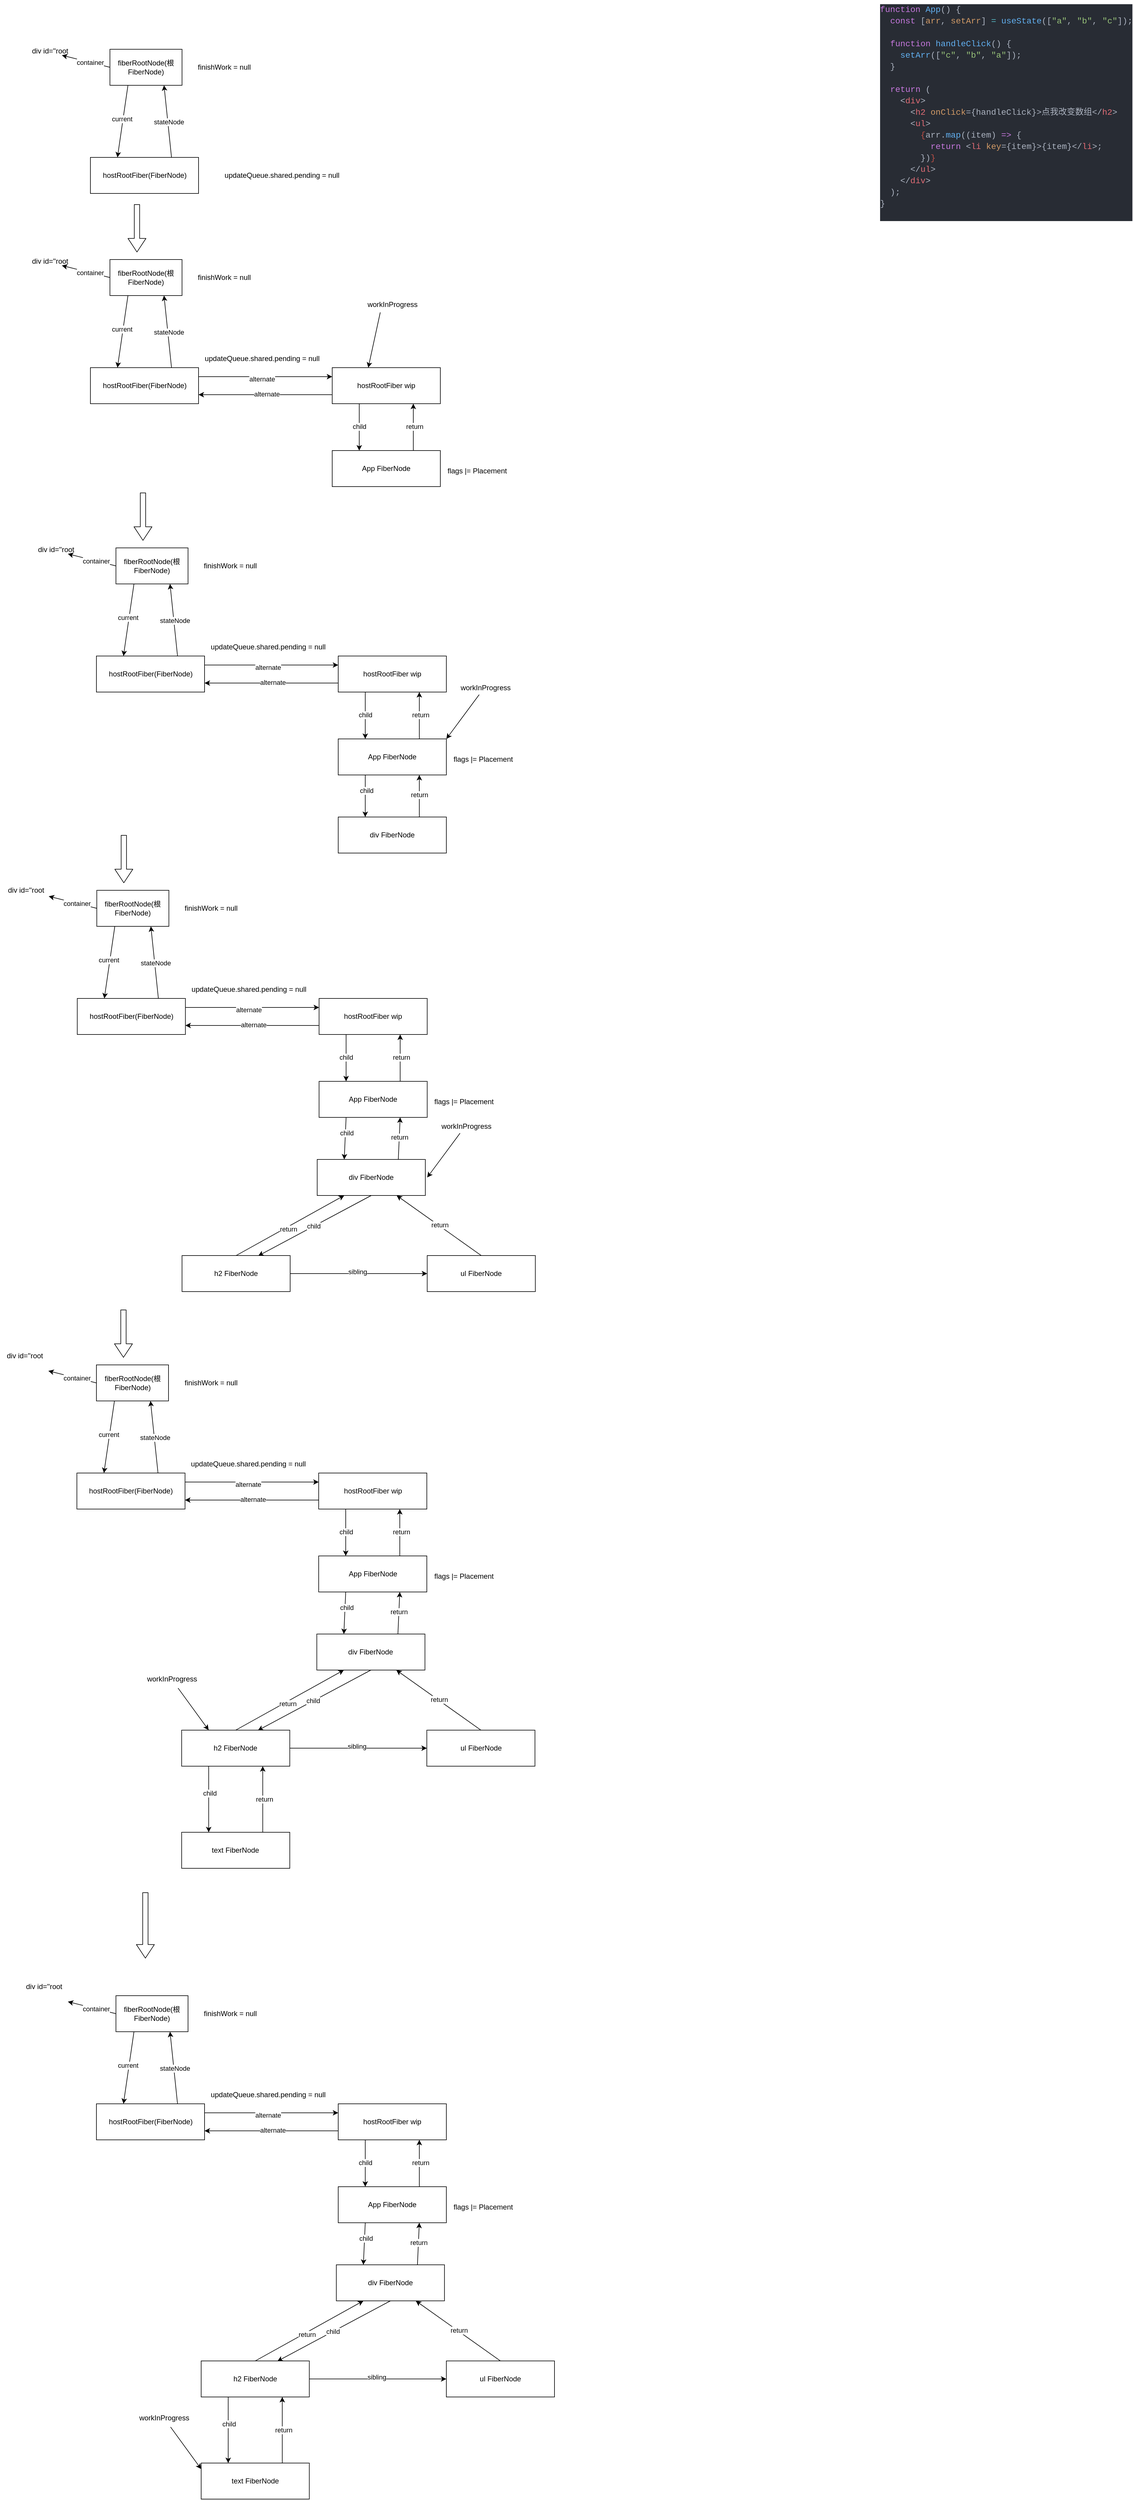 <mxfile>
    <diagram id="dUYWrGmy8n7nxpJNCGQ_" name="Page-1">
        <mxGraphModel dx="1257" dy="952" grid="1" gridSize="10" guides="1" tooltips="1" connect="1" arrows="1" fold="1" page="1" pageScale="1" pageWidth="10000" pageHeight="10000" math="0" shadow="0">
            <root>
                <mxCell id="0"/>
                <mxCell id="1" parent="0"/>
                <mxCell id="2" value="&lt;div style=&quot;color: #abb2bf;background-color: #282c34;font-family: Consolas, &#39;Courier New&#39;, monospace;font-weight: normal;font-size: 14px;line-height: 19px;white-space: pre;&quot;&gt;&lt;div&gt;&lt;span style=&quot;color: #c678dd;&quot;&gt;function&lt;/span&gt;&lt;span style=&quot;color: #abb2bf;&quot;&gt; &lt;/span&gt;&lt;span style=&quot;color: #61afef;&quot;&gt;App&lt;/span&gt;&lt;span style=&quot;color: #abb2bf;&quot;&gt;() {&lt;/span&gt;&lt;/div&gt;&lt;div&gt;&lt;span style=&quot;color: #abb2bf;&quot;&gt;&amp;nbsp; &lt;/span&gt;&lt;span style=&quot;color: #c678dd;&quot;&gt;const&lt;/span&gt;&lt;span style=&quot;color: #abb2bf;&quot;&gt; [&lt;/span&gt;&lt;span style=&quot;color: #d19a66;&quot;&gt;arr&lt;/span&gt;&lt;span style=&quot;color: #abb2bf;&quot;&gt;, &lt;/span&gt;&lt;span style=&quot;color: #d19a66;&quot;&gt;setArr&lt;/span&gt;&lt;span style=&quot;color: #abb2bf;&quot;&gt;] &lt;/span&gt;&lt;span style=&quot;color: #56b6c2;&quot;&gt;=&lt;/span&gt;&lt;span style=&quot;color: #abb2bf;&quot;&gt; &lt;/span&gt;&lt;span style=&quot;color: #61afef;&quot;&gt;useState&lt;/span&gt;&lt;span style=&quot;color: #abb2bf;&quot;&gt;([&lt;/span&gt;&lt;span style=&quot;color: #98c379;&quot;&gt;&quot;a&quot;&lt;/span&gt;&lt;span style=&quot;color: #abb2bf;&quot;&gt;, &lt;/span&gt;&lt;span style=&quot;color: #98c379;&quot;&gt;&quot;b&quot;&lt;/span&gt;&lt;span style=&quot;color: #abb2bf;&quot;&gt;, &lt;/span&gt;&lt;span style=&quot;color: #98c379;&quot;&gt;&quot;c&quot;&lt;/span&gt;&lt;span style=&quot;color: #abb2bf;&quot;&gt;]);&lt;/span&gt;&lt;/div&gt;&lt;br&gt;&lt;div&gt;&lt;span style=&quot;color: #abb2bf;&quot;&gt;&amp;nbsp; &lt;/span&gt;&lt;span style=&quot;color: #c678dd;&quot;&gt;function&lt;/span&gt;&lt;span style=&quot;color: #abb2bf;&quot;&gt; &lt;/span&gt;&lt;span style=&quot;color: #61afef;&quot;&gt;handleClick&lt;/span&gt;&lt;span style=&quot;color: #abb2bf;&quot;&gt;() {&lt;/span&gt;&lt;/div&gt;&lt;div&gt;&lt;span style=&quot;color: #abb2bf;&quot;&gt;&amp;nbsp; &amp;nbsp; &lt;/span&gt;&lt;span style=&quot;color: #61afef;&quot;&gt;setArr&lt;/span&gt;&lt;span style=&quot;color: #abb2bf;&quot;&gt;([&lt;/span&gt;&lt;span style=&quot;color: #98c379;&quot;&gt;&quot;c&quot;&lt;/span&gt;&lt;span style=&quot;color: #abb2bf;&quot;&gt;, &lt;/span&gt;&lt;span style=&quot;color: #98c379;&quot;&gt;&quot;b&quot;&lt;/span&gt;&lt;span style=&quot;color: #abb2bf;&quot;&gt;, &lt;/span&gt;&lt;span style=&quot;color: #98c379;&quot;&gt;&quot;a&quot;&lt;/span&gt;&lt;span style=&quot;color: #abb2bf;&quot;&gt;]);&lt;/span&gt;&lt;/div&gt;&lt;div&gt;&lt;span style=&quot;color: #abb2bf;&quot;&gt;&amp;nbsp; }&lt;/span&gt;&lt;/div&gt;&lt;br&gt;&lt;div&gt;&lt;span style=&quot;color: #abb2bf;&quot;&gt;&amp;nbsp; &lt;/span&gt;&lt;span style=&quot;color: #c678dd;&quot;&gt;return&lt;/span&gt;&lt;span style=&quot;color: #abb2bf;&quot;&gt; (&lt;/span&gt;&lt;/div&gt;&lt;div&gt;&lt;span style=&quot;color: #abb2bf;&quot;&gt;&amp;nbsp; &amp;nbsp; &lt;/span&gt;&lt;span style=&quot;color: #abb2bf;&quot;&gt;&amp;lt;&lt;/span&gt;&lt;span style=&quot;color: #e06c75;&quot;&gt;div&lt;/span&gt;&lt;span style=&quot;color: #abb2bf;&quot;&gt;&amp;gt;&lt;/span&gt;&lt;/div&gt;&lt;div&gt;&lt;span style=&quot;color: #abb2bf;&quot;&gt;&amp;nbsp; &amp;nbsp; &amp;nbsp; &amp;lt;&lt;/span&gt;&lt;span style=&quot;color: #e06c75;&quot;&gt;h2&lt;/span&gt;&lt;span style=&quot;color: #abb2bf;&quot;&gt; &lt;/span&gt;&lt;span style=&quot;color: #d19a66;&quot;&gt;onClick&lt;/span&gt;&lt;span style=&quot;color: #abb2bf;&quot;&gt;={handleClick}&lt;/span&gt;&lt;span style=&quot;color: #abb2bf;&quot;&gt;&amp;gt;点我改变数组&amp;lt;/&lt;/span&gt;&lt;span style=&quot;color: #e06c75;&quot;&gt;h2&lt;/span&gt;&lt;span style=&quot;color: #abb2bf;&quot;&gt;&amp;gt;&lt;/span&gt;&lt;/div&gt;&lt;div&gt;&lt;span style=&quot;color: #abb2bf;&quot;&gt;&amp;nbsp; &amp;nbsp; &amp;nbsp; &amp;lt;&lt;/span&gt;&lt;span style=&quot;color: #e06c75;&quot;&gt;ul&lt;/span&gt;&lt;span style=&quot;color: #abb2bf;&quot;&gt;&amp;gt;&lt;/span&gt;&lt;/div&gt;&lt;div&gt;&lt;span style=&quot;color: #abb2bf;&quot;&gt;&amp;nbsp; &amp;nbsp; &amp;nbsp; &amp;nbsp; &lt;/span&gt;&lt;span style=&quot;color: #be5046;&quot;&gt;{&lt;/span&gt;&lt;span style=&quot;color: #abb2bf;&quot;&gt;arr.&lt;/span&gt;&lt;span style=&quot;color: #61afef;&quot;&gt;map&lt;/span&gt;&lt;span style=&quot;color: #abb2bf;&quot;&gt;((item) &lt;/span&gt;&lt;span style=&quot;color: #c678dd;&quot;&gt;=&amp;gt;&lt;/span&gt;&lt;span style=&quot;color: #abb2bf;&quot;&gt; {&lt;/span&gt;&lt;/div&gt;&lt;div&gt;&lt;span style=&quot;color: #abb2bf;&quot;&gt;&amp;nbsp; &amp;nbsp; &amp;nbsp; &amp;nbsp; &amp;nbsp; &lt;/span&gt;&lt;span style=&quot;color: #c678dd;&quot;&gt;return&lt;/span&gt;&lt;span style=&quot;color: #abb2bf;&quot;&gt; &lt;/span&gt;&lt;span style=&quot;color: #abb2bf;&quot;&gt;&amp;lt;&lt;/span&gt;&lt;span style=&quot;color: #e06c75;&quot;&gt;li&lt;/span&gt;&lt;span style=&quot;color: #abb2bf;&quot;&gt; &lt;/span&gt;&lt;span style=&quot;color: #d19a66;&quot;&gt;key&lt;/span&gt;&lt;span style=&quot;color: #abb2bf;&quot;&gt;={item}&lt;/span&gt;&lt;span style=&quot;color: #abb2bf;&quot;&gt;&amp;gt;{&lt;/span&gt;&lt;span style=&quot;color: #abb2bf;&quot;&gt;item&lt;/span&gt;&lt;span style=&quot;color: #abb2bf;&quot;&gt;}&amp;lt;/&lt;/span&gt;&lt;span style=&quot;color: #e06c75;&quot;&gt;li&lt;/span&gt;&lt;span style=&quot;color: #abb2bf;&quot;&gt;&amp;gt;&lt;/span&gt;&lt;span style=&quot;color: #abb2bf;&quot;&gt;;&lt;/span&gt;&lt;/div&gt;&lt;div&gt;&lt;span style=&quot;color: #abb2bf;&quot;&gt;&amp;nbsp; &amp;nbsp; &amp;nbsp; &amp;nbsp; })&lt;/span&gt;&lt;span style=&quot;color: #be5046;&quot;&gt;}&lt;/span&gt;&lt;/div&gt;&lt;div&gt;&lt;span style=&quot;color: #abb2bf;&quot;&gt;&amp;nbsp; &amp;nbsp; &amp;nbsp; &amp;lt;/&lt;/span&gt;&lt;span style=&quot;color: #e06c75;&quot;&gt;ul&lt;/span&gt;&lt;span style=&quot;color: #abb2bf;&quot;&gt;&amp;gt;&lt;/span&gt;&lt;/div&gt;&lt;div&gt;&lt;span style=&quot;color: #abb2bf;&quot;&gt;&amp;nbsp; &amp;nbsp; &amp;lt;/&lt;/span&gt;&lt;span style=&quot;color: #e06c75;&quot;&gt;div&lt;/span&gt;&lt;span style=&quot;color: #abb2bf;&quot;&gt;&amp;gt;&lt;/span&gt;&lt;/div&gt;&lt;div&gt;&lt;span style=&quot;color: #abb2bf;&quot;&gt;&amp;nbsp; );&lt;/span&gt;&lt;/div&gt;&lt;div&gt;&lt;span style=&quot;color: #abb2bf;&quot;&gt;}&lt;/span&gt;&lt;/div&gt;&lt;br&gt;&lt;/div&gt;" style="text;whiteSpace=wrap;html=1;" parent="1" vertex="1">
                    <mxGeometry x="1520" y="10" width="390" height="210" as="geometry"/>
                </mxCell>
                <mxCell id="5" style="edgeStyle=none;html=1;exitX=0.25;exitY=1;exitDx=0;exitDy=0;entryX=0.25;entryY=0;entryDx=0;entryDy=0;" parent="1" source="7" target="10" edge="1">
                    <mxGeometry relative="1" as="geometry"/>
                </mxCell>
                <mxCell id="6" value="current" style="edgeLabel;html=1;align=center;verticalAlign=middle;resizable=0;points=[];" parent="5" vertex="1" connectable="0">
                    <mxGeometry x="-0.067" y="-2" relative="1" as="geometry">
                        <mxPoint as="offset"/>
                    </mxGeometry>
                </mxCell>
                <mxCell id="7" value="fiberRootNode(根FiberNode)" style="rounded=0;whiteSpace=wrap;html=1;" parent="1" vertex="1">
                    <mxGeometry x="240" y="92" width="120" height="60" as="geometry"/>
                </mxCell>
                <mxCell id="8" style="edgeStyle=none;html=1;exitX=0.75;exitY=0;exitDx=0;exitDy=0;entryX=0.75;entryY=1;entryDx=0;entryDy=0;" parent="1" source="10" target="7" edge="1">
                    <mxGeometry relative="1" as="geometry"/>
                </mxCell>
                <mxCell id="9" value="stateNode" style="edgeLabel;html=1;align=center;verticalAlign=middle;resizable=0;points=[];" parent="8" vertex="1" connectable="0">
                    <mxGeometry x="-0.017" y="-1" relative="1" as="geometry">
                        <mxPoint as="offset"/>
                    </mxGeometry>
                </mxCell>
                <mxCell id="10" value="hostRootFiber(FiberNode)" style="rounded=0;whiteSpace=wrap;html=1;" parent="1" vertex="1">
                    <mxGeometry x="207.5" y="272" width="180" height="60" as="geometry"/>
                </mxCell>
                <mxCell id="11" value="finishWork = null" style="text;html=1;align=center;verticalAlign=middle;resizable=0;points=[];autosize=1;strokeColor=none;fillColor=none;" parent="1" vertex="1">
                    <mxGeometry x="375" y="107" width="110" height="30" as="geometry"/>
                </mxCell>
                <mxCell id="12" value="updateQueue.shared.pending = null" style="text;html=1;align=center;verticalAlign=middle;resizable=0;points=[];autosize=1;strokeColor=none;fillColor=none;" parent="1" vertex="1">
                    <mxGeometry x="421.25" y="287" width="210" height="30" as="geometry"/>
                </mxCell>
                <mxCell id="13" value="" style="endArrow=classic;html=1;exitX=0;exitY=0.5;exitDx=0;exitDy=0;" parent="1" source="7" edge="1">
                    <mxGeometry width="50" height="50" relative="1" as="geometry">
                        <mxPoint x="130" y="152" as="sourcePoint"/>
                        <mxPoint x="160" y="102" as="targetPoint"/>
                    </mxGeometry>
                </mxCell>
                <mxCell id="14" value="container" style="edgeLabel;html=1;align=center;verticalAlign=middle;resizable=0;points=[];" parent="13" vertex="1" connectable="0">
                    <mxGeometry x="-0.156" relative="1" as="geometry">
                        <mxPoint x="1" as="offset"/>
                    </mxGeometry>
                </mxCell>
                <mxCell id="15" value="div id=&#39;&#39;root" style="text;html=1;align=center;verticalAlign=middle;resizable=0;points=[];autosize=1;strokeColor=none;fillColor=none;" parent="1" vertex="1">
                    <mxGeometry x="100" y="80" width="80" height="30" as="geometry"/>
                </mxCell>
                <mxCell id="16" style="edgeStyle=none;html=1;exitX=0.25;exitY=1;exitDx=0;exitDy=0;entryX=0.25;entryY=0;entryDx=0;entryDy=0;" parent="1" source="18" target="21" edge="1">
                    <mxGeometry relative="1" as="geometry"/>
                </mxCell>
                <mxCell id="17" value="current" style="edgeLabel;html=1;align=center;verticalAlign=middle;resizable=0;points=[];" parent="16" vertex="1" connectable="0">
                    <mxGeometry x="-0.067" y="-2" relative="1" as="geometry">
                        <mxPoint as="offset"/>
                    </mxGeometry>
                </mxCell>
                <mxCell id="18" value="fiberRootNode(根FiberNode)" style="rounded=0;whiteSpace=wrap;html=1;" parent="1" vertex="1">
                    <mxGeometry x="240" y="442" width="120" height="60" as="geometry"/>
                </mxCell>
                <mxCell id="19" style="edgeStyle=none;html=1;exitX=0.75;exitY=0;exitDx=0;exitDy=0;entryX=0.75;entryY=1;entryDx=0;entryDy=0;" parent="1" source="21" target="18" edge="1">
                    <mxGeometry relative="1" as="geometry"/>
                </mxCell>
                <mxCell id="20" value="stateNode" style="edgeLabel;html=1;align=center;verticalAlign=middle;resizable=0;points=[];" parent="19" vertex="1" connectable="0">
                    <mxGeometry x="-0.017" y="-1" relative="1" as="geometry">
                        <mxPoint as="offset"/>
                    </mxGeometry>
                </mxCell>
                <mxCell id="31" style="edgeStyle=none;html=1;exitX=1;exitY=0.25;exitDx=0;exitDy=0;entryX=0;entryY=0.25;entryDx=0;entryDy=0;" parent="1" source="21" target="28" edge="1">
                    <mxGeometry relative="1" as="geometry"/>
                </mxCell>
                <mxCell id="32" value="alternate" style="edgeLabel;html=1;align=center;verticalAlign=middle;resizable=0;points=[];" parent="31" vertex="1" connectable="0">
                    <mxGeometry x="-0.054" y="-4" relative="1" as="geometry">
                        <mxPoint as="offset"/>
                    </mxGeometry>
                </mxCell>
                <mxCell id="21" value="hostRootFiber(FiberNode)" style="rounded=0;whiteSpace=wrap;html=1;" parent="1" vertex="1">
                    <mxGeometry x="207.5" y="622" width="180" height="60" as="geometry"/>
                </mxCell>
                <mxCell id="22" value="finishWork = null" style="text;html=1;align=center;verticalAlign=middle;resizable=0;points=[];autosize=1;strokeColor=none;fillColor=none;" parent="1" vertex="1">
                    <mxGeometry x="375" y="457" width="110" height="30" as="geometry"/>
                </mxCell>
                <mxCell id="23" value="updateQueue.shared.pending = null" style="text;html=1;align=center;verticalAlign=middle;resizable=0;points=[];autosize=1;strokeColor=none;fillColor=none;" parent="1" vertex="1">
                    <mxGeometry x="387.5" y="592" width="210" height="30" as="geometry"/>
                </mxCell>
                <mxCell id="24" value="" style="endArrow=classic;html=1;exitX=0;exitY=0.5;exitDx=0;exitDy=0;" parent="1" source="18" edge="1">
                    <mxGeometry width="50" height="50" relative="1" as="geometry">
                        <mxPoint x="130" y="502" as="sourcePoint"/>
                        <mxPoint x="160" y="452" as="targetPoint"/>
                    </mxGeometry>
                </mxCell>
                <mxCell id="25" value="container" style="edgeLabel;html=1;align=center;verticalAlign=middle;resizable=0;points=[];" parent="24" vertex="1" connectable="0">
                    <mxGeometry x="-0.156" relative="1" as="geometry">
                        <mxPoint x="1" as="offset"/>
                    </mxGeometry>
                </mxCell>
                <mxCell id="26" value="div id=&#39;&#39;root" style="text;html=1;align=center;verticalAlign=middle;resizable=0;points=[];autosize=1;strokeColor=none;fillColor=none;" parent="1" vertex="1">
                    <mxGeometry x="100" y="430" width="80" height="30" as="geometry"/>
                </mxCell>
                <mxCell id="27" value="" style="shape=flexArrow;endArrow=classic;html=1;width=8.889;endSize=7.189;" parent="1" edge="1">
                    <mxGeometry width="50" height="50" relative="1" as="geometry">
                        <mxPoint x="285" y="350" as="sourcePoint"/>
                        <mxPoint x="285" y="430" as="targetPoint"/>
                    </mxGeometry>
                </mxCell>
                <mxCell id="33" style="edgeStyle=none;html=1;exitX=0;exitY=0.75;exitDx=0;exitDy=0;entryX=1;entryY=0.75;entryDx=0;entryDy=0;" parent="1" source="28" target="21" edge="1">
                    <mxGeometry relative="1" as="geometry"/>
                </mxCell>
                <mxCell id="34" value="alternate" style="edgeLabel;html=1;align=center;verticalAlign=middle;resizable=0;points=[];" parent="33" vertex="1" connectable="0">
                    <mxGeometry x="-0.016" y="-1" relative="1" as="geometry">
                        <mxPoint as="offset"/>
                    </mxGeometry>
                </mxCell>
                <mxCell id="39" style="edgeStyle=none;html=1;exitX=0.25;exitY=1;exitDx=0;exitDy=0;entryX=0.25;entryY=0;entryDx=0;entryDy=0;" parent="1" source="28" target="35" edge="1">
                    <mxGeometry relative="1" as="geometry"/>
                </mxCell>
                <mxCell id="40" value="child" style="edgeLabel;html=1;align=center;verticalAlign=middle;resizable=0;points=[];" parent="39" vertex="1" connectable="0">
                    <mxGeometry x="0.165" y="1" relative="1" as="geometry">
                        <mxPoint x="-1" y="-8" as="offset"/>
                    </mxGeometry>
                </mxCell>
                <mxCell id="28" value="hostRootFiber wip" style="rounded=0;whiteSpace=wrap;html=1;" parent="1" vertex="1">
                    <mxGeometry x="610" y="622" width="180" height="60" as="geometry"/>
                </mxCell>
                <mxCell id="29" value="" style="endArrow=classic;html=1;" parent="1" edge="1">
                    <mxGeometry width="50" height="50" relative="1" as="geometry">
                        <mxPoint x="690" y="530" as="sourcePoint"/>
                        <mxPoint x="670" y="622" as="targetPoint"/>
                    </mxGeometry>
                </mxCell>
                <mxCell id="30" value="workInProgress" style="text;html=1;align=center;verticalAlign=middle;resizable=0;points=[];autosize=1;strokeColor=none;fillColor=none;" parent="1" vertex="1">
                    <mxGeometry x="655" y="502" width="110" height="30" as="geometry"/>
                </mxCell>
                <mxCell id="36" style="edgeStyle=none;html=1;exitX=0.75;exitY=0;exitDx=0;exitDy=0;entryX=0.75;entryY=1;entryDx=0;entryDy=0;" parent="1" source="35" target="28" edge="1">
                    <mxGeometry relative="1" as="geometry"/>
                </mxCell>
                <mxCell id="37" value="return" style="edgeLabel;html=1;align=center;verticalAlign=middle;resizable=0;points=[];" parent="36" vertex="1" connectable="0">
                    <mxGeometry x="0.034" y="-2" relative="1" as="geometry">
                        <mxPoint as="offset"/>
                    </mxGeometry>
                </mxCell>
                <mxCell id="35" value="App FiberNode" style="rounded=0;whiteSpace=wrap;html=1;" parent="1" vertex="1">
                    <mxGeometry x="610" y="760" width="180" height="60" as="geometry"/>
                </mxCell>
                <mxCell id="38" value="flags |= Placement" style="text;whiteSpace=wrap;" parent="1" vertex="1">
                    <mxGeometry x="800" y="780" width="130" height="40" as="geometry"/>
                </mxCell>
                <mxCell id="41" style="edgeStyle=none;html=1;exitX=0.25;exitY=1;exitDx=0;exitDy=0;entryX=0.25;entryY=0;entryDx=0;entryDy=0;" parent="1" source="43" target="48" edge="1">
                    <mxGeometry relative="1" as="geometry"/>
                </mxCell>
                <mxCell id="42" value="current" style="edgeLabel;html=1;align=center;verticalAlign=middle;resizable=0;points=[];" parent="41" vertex="1" connectable="0">
                    <mxGeometry x="-0.067" y="-2" relative="1" as="geometry">
                        <mxPoint as="offset"/>
                    </mxGeometry>
                </mxCell>
                <mxCell id="43" value="fiberRootNode(根FiberNode)" style="rounded=0;whiteSpace=wrap;html=1;" parent="1" vertex="1">
                    <mxGeometry x="250" y="922" width="120" height="60" as="geometry"/>
                </mxCell>
                <mxCell id="44" style="edgeStyle=none;html=1;exitX=0.75;exitY=0;exitDx=0;exitDy=0;entryX=0.75;entryY=1;entryDx=0;entryDy=0;" parent="1" source="48" target="43" edge="1">
                    <mxGeometry relative="1" as="geometry"/>
                </mxCell>
                <mxCell id="45" value="stateNode" style="edgeLabel;html=1;align=center;verticalAlign=middle;resizable=0;points=[];" parent="44" vertex="1" connectable="0">
                    <mxGeometry x="-0.017" y="-1" relative="1" as="geometry">
                        <mxPoint as="offset"/>
                    </mxGeometry>
                </mxCell>
                <mxCell id="46" style="edgeStyle=none;html=1;exitX=1;exitY=0.25;exitDx=0;exitDy=0;entryX=0;entryY=0.25;entryDx=0;entryDy=0;" parent="1" source="48" target="59" edge="1">
                    <mxGeometry relative="1" as="geometry"/>
                </mxCell>
                <mxCell id="47" value="alternate" style="edgeLabel;html=1;align=center;verticalAlign=middle;resizable=0;points=[];" parent="46" vertex="1" connectable="0">
                    <mxGeometry x="-0.054" y="-4" relative="1" as="geometry">
                        <mxPoint as="offset"/>
                    </mxGeometry>
                </mxCell>
                <mxCell id="48" value="hostRootFiber(FiberNode)" style="rounded=0;whiteSpace=wrap;html=1;" parent="1" vertex="1">
                    <mxGeometry x="217.5" y="1102" width="180" height="60" as="geometry"/>
                </mxCell>
                <mxCell id="49" value="finishWork = null" style="text;html=1;align=center;verticalAlign=middle;resizable=0;points=[];autosize=1;strokeColor=none;fillColor=none;" parent="1" vertex="1">
                    <mxGeometry x="385" y="937" width="110" height="30" as="geometry"/>
                </mxCell>
                <mxCell id="50" value="updateQueue.shared.pending = null" style="text;html=1;align=center;verticalAlign=middle;resizable=0;points=[];autosize=1;strokeColor=none;fillColor=none;" parent="1" vertex="1">
                    <mxGeometry x="397.5" y="1072" width="210" height="30" as="geometry"/>
                </mxCell>
                <mxCell id="51" value="" style="endArrow=classic;html=1;exitX=0;exitY=0.5;exitDx=0;exitDy=0;" parent="1" source="43" edge="1">
                    <mxGeometry width="50" height="50" relative="1" as="geometry">
                        <mxPoint x="140" y="982" as="sourcePoint"/>
                        <mxPoint x="170" y="932" as="targetPoint"/>
                    </mxGeometry>
                </mxCell>
                <mxCell id="52" value="container" style="edgeLabel;html=1;align=center;verticalAlign=middle;resizable=0;points=[];" parent="51" vertex="1" connectable="0">
                    <mxGeometry x="-0.156" relative="1" as="geometry">
                        <mxPoint x="1" as="offset"/>
                    </mxGeometry>
                </mxCell>
                <mxCell id="53" value="div id=&#39;&#39;root" style="text;html=1;align=center;verticalAlign=middle;resizable=0;points=[];autosize=1;strokeColor=none;fillColor=none;" parent="1" vertex="1">
                    <mxGeometry x="110" y="910" width="80" height="30" as="geometry"/>
                </mxCell>
                <mxCell id="54" value="" style="shape=flexArrow;endArrow=classic;html=1;width=8.889;endSize=7.189;" parent="1" edge="1">
                    <mxGeometry width="50" height="50" relative="1" as="geometry">
                        <mxPoint x="295" y="830" as="sourcePoint"/>
                        <mxPoint x="295" y="910" as="targetPoint"/>
                    </mxGeometry>
                </mxCell>
                <mxCell id="55" style="edgeStyle=none;html=1;exitX=0;exitY=0.75;exitDx=0;exitDy=0;entryX=1;entryY=0.75;entryDx=0;entryDy=0;" parent="1" source="59" target="48" edge="1">
                    <mxGeometry relative="1" as="geometry"/>
                </mxCell>
                <mxCell id="56" value="alternate" style="edgeLabel;html=1;align=center;verticalAlign=middle;resizable=0;points=[];" parent="55" vertex="1" connectable="0">
                    <mxGeometry x="-0.016" y="-1" relative="1" as="geometry">
                        <mxPoint as="offset"/>
                    </mxGeometry>
                </mxCell>
                <mxCell id="57" style="edgeStyle=none;html=1;exitX=0.25;exitY=1;exitDx=0;exitDy=0;entryX=0.25;entryY=0;entryDx=0;entryDy=0;" parent="1" source="59" target="64" edge="1">
                    <mxGeometry relative="1" as="geometry"/>
                </mxCell>
                <mxCell id="58" value="child" style="edgeLabel;html=1;align=center;verticalAlign=middle;resizable=0;points=[];" parent="57" vertex="1" connectable="0">
                    <mxGeometry x="0.165" y="1" relative="1" as="geometry">
                        <mxPoint x="-1" y="-8" as="offset"/>
                    </mxGeometry>
                </mxCell>
                <mxCell id="59" value="hostRootFiber wip" style="rounded=0;whiteSpace=wrap;html=1;" parent="1" vertex="1">
                    <mxGeometry x="620" y="1102" width="180" height="60" as="geometry"/>
                </mxCell>
                <mxCell id="60" value="" style="endArrow=classic;html=1;exitX=0.406;exitY=0.878;exitDx=0;exitDy=0;exitPerimeter=0;entryX=1;entryY=0;entryDx=0;entryDy=0;" parent="1" source="61" target="64" edge="1">
                    <mxGeometry width="50" height="50" relative="1" as="geometry">
                        <mxPoint x="845" y="1168" as="sourcePoint"/>
                        <mxPoint x="825" y="1260" as="targetPoint"/>
                    </mxGeometry>
                </mxCell>
                <mxCell id="61" value="workInProgress" style="text;html=1;align=center;verticalAlign=middle;resizable=0;points=[];autosize=1;strokeColor=none;fillColor=none;" parent="1" vertex="1">
                    <mxGeometry x="810" y="1140" width="110" height="30" as="geometry"/>
                </mxCell>
                <mxCell id="62" style="edgeStyle=none;html=1;exitX=0.75;exitY=0;exitDx=0;exitDy=0;entryX=0.75;entryY=1;entryDx=0;entryDy=0;" parent="1" source="64" target="59" edge="1">
                    <mxGeometry relative="1" as="geometry"/>
                </mxCell>
                <mxCell id="63" value="return" style="edgeLabel;html=1;align=center;verticalAlign=middle;resizable=0;points=[];" parent="62" vertex="1" connectable="0">
                    <mxGeometry x="0.034" y="-2" relative="1" as="geometry">
                        <mxPoint as="offset"/>
                    </mxGeometry>
                </mxCell>
                <mxCell id="64" value="App FiberNode" style="rounded=0;whiteSpace=wrap;html=1;" parent="1" vertex="1">
                    <mxGeometry x="620" y="1240" width="180" height="60" as="geometry"/>
                </mxCell>
                <mxCell id="65" value="flags |= Placement" style="text;whiteSpace=wrap;" parent="1" vertex="1">
                    <mxGeometry x="810" y="1260" width="130" height="40" as="geometry"/>
                </mxCell>
                <mxCell id="95" style="edgeStyle=none;html=1;exitX=0.25;exitY=1;exitDx=0;exitDy=0;entryX=0.25;entryY=0;entryDx=0;entryDy=0;" parent="1" target="98" edge="1">
                    <mxGeometry relative="1" as="geometry">
                        <mxPoint x="665" y="1300" as="sourcePoint"/>
                    </mxGeometry>
                </mxCell>
                <mxCell id="99" value="child" style="edgeLabel;html=1;align=center;verticalAlign=middle;resizable=0;points=[];" parent="95" vertex="1" connectable="0">
                    <mxGeometry x="-0.264" y="2" relative="1" as="geometry">
                        <mxPoint as="offset"/>
                    </mxGeometry>
                </mxCell>
                <mxCell id="96" style="edgeStyle=none;html=1;exitX=0.75;exitY=0;exitDx=0;exitDy=0;entryX=0.75;entryY=1;entryDx=0;entryDy=0;" parent="1" source="98" edge="1">
                    <mxGeometry relative="1" as="geometry">
                        <mxPoint x="755" y="1300" as="targetPoint"/>
                    </mxGeometry>
                </mxCell>
                <mxCell id="97" value="return" style="edgeLabel;html=1;align=center;verticalAlign=middle;resizable=0;points=[];" parent="96" vertex="1" connectable="0">
                    <mxGeometry x="0.052" relative="1" as="geometry">
                        <mxPoint as="offset"/>
                    </mxGeometry>
                </mxCell>
                <mxCell id="98" value="div FiberNode" style="rounded=0;whiteSpace=wrap;html=1;" parent="1" vertex="1">
                    <mxGeometry x="620" y="1370" width="180" height="60" as="geometry"/>
                </mxCell>
                <mxCell id="100" style="edgeStyle=none;html=1;exitX=0.25;exitY=1;exitDx=0;exitDy=0;entryX=0.25;entryY=0;entryDx=0;entryDy=0;" parent="1" source="102" target="107" edge="1">
                    <mxGeometry relative="1" as="geometry"/>
                </mxCell>
                <mxCell id="101" value="current" style="edgeLabel;html=1;align=center;verticalAlign=middle;resizable=0;points=[];" parent="100" vertex="1" connectable="0">
                    <mxGeometry x="-0.067" y="-2" relative="1" as="geometry">
                        <mxPoint as="offset"/>
                    </mxGeometry>
                </mxCell>
                <mxCell id="102" value="fiberRootNode(根FiberNode)" style="rounded=0;whiteSpace=wrap;html=1;" parent="1" vertex="1">
                    <mxGeometry x="218.13" y="1492" width="120" height="60" as="geometry"/>
                </mxCell>
                <mxCell id="103" style="edgeStyle=none;html=1;exitX=0.75;exitY=0;exitDx=0;exitDy=0;entryX=0.75;entryY=1;entryDx=0;entryDy=0;" parent="1" source="107" target="102" edge="1">
                    <mxGeometry relative="1" as="geometry"/>
                </mxCell>
                <mxCell id="104" value="stateNode" style="edgeLabel;html=1;align=center;verticalAlign=middle;resizable=0;points=[];" parent="103" vertex="1" connectable="0">
                    <mxGeometry x="-0.017" y="-1" relative="1" as="geometry">
                        <mxPoint as="offset"/>
                    </mxGeometry>
                </mxCell>
                <mxCell id="105" style="edgeStyle=none;html=1;exitX=1;exitY=0.25;exitDx=0;exitDy=0;entryX=0;entryY=0.25;entryDx=0;entryDy=0;" parent="1" source="107" target="118" edge="1">
                    <mxGeometry relative="1" as="geometry"/>
                </mxCell>
                <mxCell id="106" value="alternate" style="edgeLabel;html=1;align=center;verticalAlign=middle;resizable=0;points=[];" parent="105" vertex="1" connectable="0">
                    <mxGeometry x="-0.054" y="-4" relative="1" as="geometry">
                        <mxPoint as="offset"/>
                    </mxGeometry>
                </mxCell>
                <mxCell id="107" value="hostRootFiber(FiberNode)" style="rounded=0;whiteSpace=wrap;html=1;" parent="1" vertex="1">
                    <mxGeometry x="185.63" y="1672" width="180" height="60" as="geometry"/>
                </mxCell>
                <mxCell id="108" value="finishWork = null" style="text;html=1;align=center;verticalAlign=middle;resizable=0;points=[];autosize=1;strokeColor=none;fillColor=none;" parent="1" vertex="1">
                    <mxGeometry x="353.13" y="1507" width="110" height="30" as="geometry"/>
                </mxCell>
                <mxCell id="109" value="updateQueue.shared.pending = null" style="text;html=1;align=center;verticalAlign=middle;resizable=0;points=[];autosize=1;strokeColor=none;fillColor=none;" parent="1" vertex="1">
                    <mxGeometry x="365.63" y="1642" width="210" height="30" as="geometry"/>
                </mxCell>
                <mxCell id="110" value="" style="endArrow=classic;html=1;exitX=0;exitY=0.5;exitDx=0;exitDy=0;" parent="1" source="102" edge="1">
                    <mxGeometry width="50" height="50" relative="1" as="geometry">
                        <mxPoint x="108.13" y="1552" as="sourcePoint"/>
                        <mxPoint x="138.13" y="1502" as="targetPoint"/>
                    </mxGeometry>
                </mxCell>
                <mxCell id="111" value="container" style="edgeLabel;html=1;align=center;verticalAlign=middle;resizable=0;points=[];" parent="110" vertex="1" connectable="0">
                    <mxGeometry x="-0.156" relative="1" as="geometry">
                        <mxPoint x="1" as="offset"/>
                    </mxGeometry>
                </mxCell>
                <mxCell id="113" value="" style="shape=flexArrow;endArrow=classic;html=1;width=8.889;endSize=7.189;" parent="1" edge="1">
                    <mxGeometry width="50" height="50" relative="1" as="geometry">
                        <mxPoint x="263.13" y="1400" as="sourcePoint"/>
                        <mxPoint x="263.13" y="1480" as="targetPoint"/>
                    </mxGeometry>
                </mxCell>
                <mxCell id="114" style="edgeStyle=none;html=1;exitX=0;exitY=0.75;exitDx=0;exitDy=0;entryX=1;entryY=0.75;entryDx=0;entryDy=0;" parent="1" source="118" target="107" edge="1">
                    <mxGeometry relative="1" as="geometry"/>
                </mxCell>
                <mxCell id="115" value="alternate" style="edgeLabel;html=1;align=center;verticalAlign=middle;resizable=0;points=[];" parent="114" vertex="1" connectable="0">
                    <mxGeometry x="-0.016" y="-1" relative="1" as="geometry">
                        <mxPoint as="offset"/>
                    </mxGeometry>
                </mxCell>
                <mxCell id="116" style="edgeStyle=none;html=1;exitX=0.25;exitY=1;exitDx=0;exitDy=0;entryX=0.25;entryY=0;entryDx=0;entryDy=0;" parent="1" source="118" target="123" edge="1">
                    <mxGeometry relative="1" as="geometry"/>
                </mxCell>
                <mxCell id="117" value="child" style="edgeLabel;html=1;align=center;verticalAlign=middle;resizable=0;points=[];" parent="116" vertex="1" connectable="0">
                    <mxGeometry x="0.165" y="1" relative="1" as="geometry">
                        <mxPoint x="-1" y="-8" as="offset"/>
                    </mxGeometry>
                </mxCell>
                <mxCell id="118" value="hostRootFiber wip" style="rounded=0;whiteSpace=wrap;html=1;" parent="1" vertex="1">
                    <mxGeometry x="588.13" y="1672" width="180" height="60" as="geometry"/>
                </mxCell>
                <mxCell id="119" value="" style="endArrow=classic;html=1;exitX=0.406;exitY=0.878;exitDx=0;exitDy=0;exitPerimeter=0;entryX=1;entryY=0;entryDx=0;entryDy=0;" parent="1" source="120" edge="1">
                    <mxGeometry width="50" height="50" relative="1" as="geometry">
                        <mxPoint x="813.13" y="1898" as="sourcePoint"/>
                        <mxPoint x="768.13" y="1970" as="targetPoint"/>
                    </mxGeometry>
                </mxCell>
                <mxCell id="120" value="workInProgress" style="text;html=1;align=center;verticalAlign=middle;resizable=0;points=[];autosize=1;strokeColor=none;fillColor=none;" parent="1" vertex="1">
                    <mxGeometry x="778.13" y="1870" width="110" height="30" as="geometry"/>
                </mxCell>
                <mxCell id="121" style="edgeStyle=none;html=1;exitX=0.75;exitY=0;exitDx=0;exitDy=0;entryX=0.75;entryY=1;entryDx=0;entryDy=0;" parent="1" source="123" target="118" edge="1">
                    <mxGeometry relative="1" as="geometry"/>
                </mxCell>
                <mxCell id="122" value="return" style="edgeLabel;html=1;align=center;verticalAlign=middle;resizable=0;points=[];" parent="121" vertex="1" connectable="0">
                    <mxGeometry x="0.034" y="-2" relative="1" as="geometry">
                        <mxPoint as="offset"/>
                    </mxGeometry>
                </mxCell>
                <mxCell id="123" value="App FiberNode" style="rounded=0;whiteSpace=wrap;html=1;" parent="1" vertex="1">
                    <mxGeometry x="588.13" y="1810" width="180" height="60" as="geometry"/>
                </mxCell>
                <mxCell id="124" value="flags |= Placement" style="text;whiteSpace=wrap;" parent="1" vertex="1">
                    <mxGeometry x="778.13" y="1830" width="130" height="40" as="geometry"/>
                </mxCell>
                <mxCell id="125" style="edgeStyle=none;html=1;exitX=0.25;exitY=1;exitDx=0;exitDy=0;entryX=0.25;entryY=0;entryDx=0;entryDy=0;" parent="1" target="129" edge="1">
                    <mxGeometry relative="1" as="geometry">
                        <mxPoint x="633.13" y="1870" as="sourcePoint"/>
                    </mxGeometry>
                </mxCell>
                <mxCell id="126" value="child" style="edgeLabel;html=1;align=center;verticalAlign=middle;resizable=0;points=[];" parent="125" vertex="1" connectable="0">
                    <mxGeometry x="-0.264" y="2" relative="1" as="geometry">
                        <mxPoint as="offset"/>
                    </mxGeometry>
                </mxCell>
                <mxCell id="127" style="edgeStyle=none;html=1;exitX=0.75;exitY=0;exitDx=0;exitDy=0;entryX=0.75;entryY=1;entryDx=0;entryDy=0;" parent="1" source="129" edge="1">
                    <mxGeometry relative="1" as="geometry">
                        <mxPoint x="723.13" y="1870" as="targetPoint"/>
                    </mxGeometry>
                </mxCell>
                <mxCell id="128" value="return" style="edgeLabel;html=1;align=center;verticalAlign=middle;resizable=0;points=[];" parent="127" vertex="1" connectable="0">
                    <mxGeometry x="0.052" relative="1" as="geometry">
                        <mxPoint as="offset"/>
                    </mxGeometry>
                </mxCell>
                <mxCell id="129" value="div FiberNode" style="rounded=0;whiteSpace=wrap;html=1;" parent="1" vertex="1">
                    <mxGeometry x="585" y="1940" width="180" height="60" as="geometry"/>
                </mxCell>
                <mxCell id="130" value="div id=&#39;&#39;root" style="text;html=1;align=center;verticalAlign=middle;resizable=0;points=[];autosize=1;strokeColor=none;fillColor=none;" parent="1" vertex="1">
                    <mxGeometry x="60" y="1477" width="80" height="30" as="geometry"/>
                </mxCell>
                <mxCell id="132" style="edgeStyle=none;html=1;exitX=0.5;exitY=0;exitDx=0;exitDy=0;entryX=0.25;entryY=1;entryDx=0;entryDy=0;" parent="1" source="131" target="129" edge="1">
                    <mxGeometry relative="1" as="geometry"/>
                </mxCell>
                <mxCell id="133" value="return" style="edgeLabel;html=1;align=center;verticalAlign=middle;resizable=0;points=[];" parent="132" vertex="1" connectable="0">
                    <mxGeometry x="-0.057" y="-3" relative="1" as="geometry">
                        <mxPoint as="offset"/>
                    </mxGeometry>
                </mxCell>
                <mxCell id="137" style="edgeStyle=none;html=1;exitX=1;exitY=0.5;exitDx=0;exitDy=0;" parent="1" source="131" target="134" edge="1">
                    <mxGeometry relative="1" as="geometry"/>
                </mxCell>
                <mxCell id="138" value="sibling" style="edgeLabel;html=1;align=center;verticalAlign=middle;resizable=0;points=[];" parent="137" vertex="1" connectable="0">
                    <mxGeometry x="-0.022" y="3" relative="1" as="geometry">
                        <mxPoint as="offset"/>
                    </mxGeometry>
                </mxCell>
                <mxCell id="131" value="h2 FiberNode" style="rounded=0;whiteSpace=wrap;html=1;" parent="1" vertex="1">
                    <mxGeometry x="360" y="2100" width="180" height="60" as="geometry"/>
                </mxCell>
                <mxCell id="135" style="edgeStyle=none;html=1;exitX=0.5;exitY=0;exitDx=0;exitDy=0;" parent="1" source="134" target="129" edge="1">
                    <mxGeometry relative="1" as="geometry"/>
                </mxCell>
                <mxCell id="136" value="return" style="edgeLabel;html=1;align=center;verticalAlign=middle;resizable=0;points=[];" parent="135" vertex="1" connectable="0">
                    <mxGeometry x="0.003" y="-2" relative="1" as="geometry">
                        <mxPoint as="offset"/>
                    </mxGeometry>
                </mxCell>
                <mxCell id="134" value="ul FiberNode" style="rounded=0;whiteSpace=wrap;html=1;" parent="1" vertex="1">
                    <mxGeometry x="768.13" y="2100" width="180" height="60" as="geometry"/>
                </mxCell>
                <mxCell id="139" style="edgeStyle=none;html=1;exitX=0.5;exitY=1;exitDx=0;exitDy=0;entryX=0.705;entryY=0.007;entryDx=0;entryDy=0;entryPerimeter=0;" parent="1" source="129" target="131" edge="1">
                    <mxGeometry relative="1" as="geometry"/>
                </mxCell>
                <mxCell id="140" value="child" style="edgeLabel;html=1;align=center;verticalAlign=middle;resizable=0;points=[];" parent="139" vertex="1" connectable="0">
                    <mxGeometry x="0.023" relative="1" as="geometry">
                        <mxPoint y="-1" as="offset"/>
                    </mxGeometry>
                </mxCell>
                <mxCell id="183" style="edgeStyle=none;html=1;exitX=0.25;exitY=1;exitDx=0;exitDy=0;entryX=0.25;entryY=0;entryDx=0;entryDy=0;" parent="1" source="185" target="190" edge="1">
                    <mxGeometry relative="1" as="geometry"/>
                </mxCell>
                <mxCell id="184" value="current" style="edgeLabel;html=1;align=center;verticalAlign=middle;resizable=0;points=[];" parent="183" vertex="1" connectable="0">
                    <mxGeometry x="-0.067" y="-2" relative="1" as="geometry">
                        <mxPoint as="offset"/>
                    </mxGeometry>
                </mxCell>
                <mxCell id="185" value="fiberRootNode(根FiberNode)" style="rounded=0;whiteSpace=wrap;html=1;" parent="1" vertex="1">
                    <mxGeometry x="217.5" y="2282" width="120" height="60" as="geometry"/>
                </mxCell>
                <mxCell id="186" style="edgeStyle=none;html=1;exitX=0.75;exitY=0;exitDx=0;exitDy=0;entryX=0.75;entryY=1;entryDx=0;entryDy=0;" parent="1" source="190" target="185" edge="1">
                    <mxGeometry relative="1" as="geometry"/>
                </mxCell>
                <mxCell id="187" value="stateNode" style="edgeLabel;html=1;align=center;verticalAlign=middle;resizable=0;points=[];" parent="186" vertex="1" connectable="0">
                    <mxGeometry x="-0.017" y="-1" relative="1" as="geometry">
                        <mxPoint as="offset"/>
                    </mxGeometry>
                </mxCell>
                <mxCell id="188" style="edgeStyle=none;html=1;exitX=1;exitY=0.25;exitDx=0;exitDy=0;entryX=0;entryY=0.25;entryDx=0;entryDy=0;" parent="1" source="190" target="200" edge="1">
                    <mxGeometry relative="1" as="geometry"/>
                </mxCell>
                <mxCell id="189" value="alternate" style="edgeLabel;html=1;align=center;verticalAlign=middle;resizable=0;points=[];" parent="188" vertex="1" connectable="0">
                    <mxGeometry x="-0.054" y="-4" relative="1" as="geometry">
                        <mxPoint as="offset"/>
                    </mxGeometry>
                </mxCell>
                <mxCell id="190" value="hostRootFiber(FiberNode)" style="rounded=0;whiteSpace=wrap;html=1;" parent="1" vertex="1">
                    <mxGeometry x="185" y="2462" width="180" height="60" as="geometry"/>
                </mxCell>
                <mxCell id="191" value="finishWork = null" style="text;html=1;align=center;verticalAlign=middle;resizable=0;points=[];autosize=1;strokeColor=none;fillColor=none;" parent="1" vertex="1">
                    <mxGeometry x="352.5" y="2297" width="110" height="30" as="geometry"/>
                </mxCell>
                <mxCell id="192" value="updateQueue.shared.pending = null" style="text;html=1;align=center;verticalAlign=middle;resizable=0;points=[];autosize=1;strokeColor=none;fillColor=none;" parent="1" vertex="1">
                    <mxGeometry x="365" y="2432" width="210" height="30" as="geometry"/>
                </mxCell>
                <mxCell id="193" value="" style="endArrow=classic;html=1;exitX=0;exitY=0.5;exitDx=0;exitDy=0;" parent="1" source="185" edge="1">
                    <mxGeometry width="50" height="50" relative="1" as="geometry">
                        <mxPoint x="107.5" y="2342" as="sourcePoint"/>
                        <mxPoint x="137.5" y="2292" as="targetPoint"/>
                    </mxGeometry>
                </mxCell>
                <mxCell id="194" value="container" style="edgeLabel;html=1;align=center;verticalAlign=middle;resizable=0;points=[];" parent="193" vertex="1" connectable="0">
                    <mxGeometry x="-0.156" relative="1" as="geometry">
                        <mxPoint x="1" as="offset"/>
                    </mxGeometry>
                </mxCell>
                <mxCell id="195" value="" style="shape=flexArrow;endArrow=classic;html=1;width=8.889;endSize=7.189;" parent="1" edge="1">
                    <mxGeometry width="50" height="50" relative="1" as="geometry">
                        <mxPoint x="262.5" y="2190" as="sourcePoint"/>
                        <mxPoint x="262.5" y="2270" as="targetPoint"/>
                    </mxGeometry>
                </mxCell>
                <mxCell id="196" style="edgeStyle=none;html=1;exitX=0;exitY=0.75;exitDx=0;exitDy=0;entryX=1;entryY=0.75;entryDx=0;entryDy=0;" parent="1" source="200" target="190" edge="1">
                    <mxGeometry relative="1" as="geometry"/>
                </mxCell>
                <mxCell id="197" value="alternate" style="edgeLabel;html=1;align=center;verticalAlign=middle;resizable=0;points=[];" parent="196" vertex="1" connectable="0">
                    <mxGeometry x="-0.016" y="-1" relative="1" as="geometry">
                        <mxPoint as="offset"/>
                    </mxGeometry>
                </mxCell>
                <mxCell id="198" style="edgeStyle=none;html=1;exitX=0.25;exitY=1;exitDx=0;exitDy=0;entryX=0.25;entryY=0;entryDx=0;entryDy=0;" parent="1" source="200" target="205" edge="1">
                    <mxGeometry relative="1" as="geometry"/>
                </mxCell>
                <mxCell id="199" value="child" style="edgeLabel;html=1;align=center;verticalAlign=middle;resizable=0;points=[];" parent="198" vertex="1" connectable="0">
                    <mxGeometry x="0.165" y="1" relative="1" as="geometry">
                        <mxPoint x="-1" y="-8" as="offset"/>
                    </mxGeometry>
                </mxCell>
                <mxCell id="200" value="hostRootFiber wip" style="rounded=0;whiteSpace=wrap;html=1;" parent="1" vertex="1">
                    <mxGeometry x="587.5" y="2462" width="180" height="60" as="geometry"/>
                </mxCell>
                <mxCell id="203" style="edgeStyle=none;html=1;exitX=0.75;exitY=0;exitDx=0;exitDy=0;entryX=0.75;entryY=1;entryDx=0;entryDy=0;" parent="1" source="205" target="200" edge="1">
                    <mxGeometry relative="1" as="geometry"/>
                </mxCell>
                <mxCell id="204" value="return" style="edgeLabel;html=1;align=center;verticalAlign=middle;resizable=0;points=[];" parent="203" vertex="1" connectable="0">
                    <mxGeometry x="0.034" y="-2" relative="1" as="geometry">
                        <mxPoint as="offset"/>
                    </mxGeometry>
                </mxCell>
                <mxCell id="205" value="App FiberNode" style="rounded=0;whiteSpace=wrap;html=1;" parent="1" vertex="1">
                    <mxGeometry x="587.5" y="2600" width="180" height="60" as="geometry"/>
                </mxCell>
                <mxCell id="206" value="flags |= Placement" style="text;whiteSpace=wrap;" parent="1" vertex="1">
                    <mxGeometry x="777.5" y="2620" width="130" height="40" as="geometry"/>
                </mxCell>
                <mxCell id="207" style="edgeStyle=none;html=1;exitX=0.25;exitY=1;exitDx=0;exitDy=0;entryX=0.25;entryY=0;entryDx=0;entryDy=0;" parent="1" target="211" edge="1">
                    <mxGeometry relative="1" as="geometry">
                        <mxPoint x="632.5" y="2660" as="sourcePoint"/>
                    </mxGeometry>
                </mxCell>
                <mxCell id="208" value="child" style="edgeLabel;html=1;align=center;verticalAlign=middle;resizable=0;points=[];" parent="207" vertex="1" connectable="0">
                    <mxGeometry x="-0.264" y="2" relative="1" as="geometry">
                        <mxPoint as="offset"/>
                    </mxGeometry>
                </mxCell>
                <mxCell id="209" style="edgeStyle=none;html=1;exitX=0.75;exitY=0;exitDx=0;exitDy=0;entryX=0.75;entryY=1;entryDx=0;entryDy=0;" parent="1" source="211" edge="1">
                    <mxGeometry relative="1" as="geometry">
                        <mxPoint x="722.5" y="2660" as="targetPoint"/>
                    </mxGeometry>
                </mxCell>
                <mxCell id="210" value="return" style="edgeLabel;html=1;align=center;verticalAlign=middle;resizable=0;points=[];" parent="209" vertex="1" connectable="0">
                    <mxGeometry x="0.052" relative="1" as="geometry">
                        <mxPoint as="offset"/>
                    </mxGeometry>
                </mxCell>
                <mxCell id="211" value="div FiberNode" style="rounded=0;whiteSpace=wrap;html=1;" parent="1" vertex="1">
                    <mxGeometry x="584.37" y="2730" width="180" height="60" as="geometry"/>
                </mxCell>
                <mxCell id="212" style="edgeStyle=none;html=1;exitX=0.5;exitY=0;exitDx=0;exitDy=0;entryX=0.25;entryY=1;entryDx=0;entryDy=0;" parent="1" source="216" target="211" edge="1">
                    <mxGeometry relative="1" as="geometry"/>
                </mxCell>
                <mxCell id="213" value="return" style="edgeLabel;html=1;align=center;verticalAlign=middle;resizable=0;points=[];" parent="212" vertex="1" connectable="0">
                    <mxGeometry x="-0.057" y="-3" relative="1" as="geometry">
                        <mxPoint as="offset"/>
                    </mxGeometry>
                </mxCell>
                <mxCell id="214" style="edgeStyle=none;html=1;exitX=1;exitY=0.5;exitDx=0;exitDy=0;" parent="1" source="216" target="219" edge="1">
                    <mxGeometry relative="1" as="geometry"/>
                </mxCell>
                <mxCell id="215" value="sibling" style="edgeLabel;html=1;align=center;verticalAlign=middle;resizable=0;points=[];" parent="214" vertex="1" connectable="0">
                    <mxGeometry x="-0.022" y="3" relative="1" as="geometry">
                        <mxPoint as="offset"/>
                    </mxGeometry>
                </mxCell>
                <mxCell id="228" style="edgeStyle=none;html=1;exitX=0.25;exitY=1;exitDx=0;exitDy=0;entryX=0.25;entryY=0;entryDx=0;entryDy=0;" parent="1" source="216" target="225" edge="1">
                    <mxGeometry relative="1" as="geometry"/>
                </mxCell>
                <mxCell id="232" value="child" style="edgeLabel;html=1;align=center;verticalAlign=middle;resizable=0;points=[];" parent="228" vertex="1" connectable="0">
                    <mxGeometry x="-0.191" y="1" relative="1" as="geometry">
                        <mxPoint as="offset"/>
                    </mxGeometry>
                </mxCell>
                <mxCell id="216" value="h2 FiberNode" style="rounded=0;whiteSpace=wrap;html=1;" parent="1" vertex="1">
                    <mxGeometry x="359.37" y="2890" width="180" height="60" as="geometry"/>
                </mxCell>
                <mxCell id="217" style="edgeStyle=none;html=1;exitX=0.5;exitY=0;exitDx=0;exitDy=0;" parent="1" source="219" target="211" edge="1">
                    <mxGeometry relative="1" as="geometry"/>
                </mxCell>
                <mxCell id="218" value="return" style="edgeLabel;html=1;align=center;verticalAlign=middle;resizable=0;points=[];" parent="217" vertex="1" connectable="0">
                    <mxGeometry x="0.003" y="-2" relative="1" as="geometry">
                        <mxPoint as="offset"/>
                    </mxGeometry>
                </mxCell>
                <mxCell id="219" value="ul FiberNode" style="rounded=0;whiteSpace=wrap;html=1;" parent="1" vertex="1">
                    <mxGeometry x="767.5" y="2890" width="180" height="60" as="geometry"/>
                </mxCell>
                <mxCell id="220" style="edgeStyle=none;html=1;exitX=0.5;exitY=1;exitDx=0;exitDy=0;entryX=0.705;entryY=0.007;entryDx=0;entryDy=0;entryPerimeter=0;" parent="1" source="211" target="216" edge="1">
                    <mxGeometry relative="1" as="geometry"/>
                </mxCell>
                <mxCell id="221" value="child" style="edgeLabel;html=1;align=center;verticalAlign=middle;resizable=0;points=[];" parent="220" vertex="1" connectable="0">
                    <mxGeometry x="0.023" relative="1" as="geometry">
                        <mxPoint y="-1" as="offset"/>
                    </mxGeometry>
                </mxCell>
                <mxCell id="222" value="div id=&#39;&#39;root" style="text;html=1;align=center;verticalAlign=middle;resizable=0;points=[];autosize=1;strokeColor=none;fillColor=none;" parent="1" vertex="1">
                    <mxGeometry x="57.5" y="2252" width="80" height="30" as="geometry"/>
                </mxCell>
                <mxCell id="223" value="" style="endArrow=classic;html=1;entryX=0.25;entryY=0;entryDx=0;entryDy=0;" parent="1" source="224" target="216" edge="1">
                    <mxGeometry width="50" height="50" relative="1" as="geometry">
                        <mxPoint x="375" y="2788" as="sourcePoint"/>
                        <mxPoint x="330.0" y="2860" as="targetPoint"/>
                    </mxGeometry>
                </mxCell>
                <mxCell id="224" value="workInProgress" style="text;html=1;align=center;verticalAlign=middle;resizable=0;points=[];autosize=1;strokeColor=none;fillColor=none;" parent="1" vertex="1">
                    <mxGeometry x="287.5" y="2790" width="110" height="30" as="geometry"/>
                </mxCell>
                <mxCell id="229" style="edgeStyle=none;html=1;exitX=0.75;exitY=0;exitDx=0;exitDy=0;entryX=0.75;entryY=1;entryDx=0;entryDy=0;" parent="1" source="225" target="216" edge="1">
                    <mxGeometry relative="1" as="geometry"/>
                </mxCell>
                <mxCell id="231" value="return" style="edgeLabel;html=1;align=center;verticalAlign=middle;resizable=0;points=[];" parent="229" vertex="1" connectable="0">
                    <mxGeometry x="0.023" y="-2" relative="1" as="geometry">
                        <mxPoint y="1" as="offset"/>
                    </mxGeometry>
                </mxCell>
                <mxCell id="225" value="text FiberNode" style="rounded=0;whiteSpace=wrap;html=1;" parent="1" vertex="1">
                    <mxGeometry x="359.37" y="3060" width="180" height="60" as="geometry"/>
                </mxCell>
                <mxCell id="233" style="edgeStyle=none;html=1;exitX=0.25;exitY=1;exitDx=0;exitDy=0;entryX=0.25;entryY=0;entryDx=0;entryDy=0;" parent="1" source="235" target="240" edge="1">
                    <mxGeometry relative="1" as="geometry"/>
                </mxCell>
                <mxCell id="234" value="current" style="edgeLabel;html=1;align=center;verticalAlign=middle;resizable=0;points=[];" parent="233" vertex="1" connectable="0">
                    <mxGeometry x="-0.067" y="-2" relative="1" as="geometry">
                        <mxPoint as="offset"/>
                    </mxGeometry>
                </mxCell>
                <mxCell id="235" value="fiberRootNode(根FiberNode)" style="rounded=0;whiteSpace=wrap;html=1;" parent="1" vertex="1">
                    <mxGeometry x="250" y="3332" width="120" height="60" as="geometry"/>
                </mxCell>
                <mxCell id="236" style="edgeStyle=none;html=1;exitX=0.75;exitY=0;exitDx=0;exitDy=0;entryX=0.75;entryY=1;entryDx=0;entryDy=0;" parent="1" source="240" target="235" edge="1">
                    <mxGeometry relative="1" as="geometry"/>
                </mxCell>
                <mxCell id="237" value="stateNode" style="edgeLabel;html=1;align=center;verticalAlign=middle;resizable=0;points=[];" parent="236" vertex="1" connectable="0">
                    <mxGeometry x="-0.017" y="-1" relative="1" as="geometry">
                        <mxPoint as="offset"/>
                    </mxGeometry>
                </mxCell>
                <mxCell id="238" style="edgeStyle=none;html=1;exitX=1;exitY=0.25;exitDx=0;exitDy=0;entryX=0;entryY=0.25;entryDx=0;entryDy=0;" parent="1" source="240" target="250" edge="1">
                    <mxGeometry relative="1" as="geometry"/>
                </mxCell>
                <mxCell id="239" value="alternate" style="edgeLabel;html=1;align=center;verticalAlign=middle;resizable=0;points=[];" parent="238" vertex="1" connectable="0">
                    <mxGeometry x="-0.054" y="-4" relative="1" as="geometry">
                        <mxPoint as="offset"/>
                    </mxGeometry>
                </mxCell>
                <mxCell id="240" value="hostRootFiber(FiberNode)" style="rounded=0;whiteSpace=wrap;html=1;" parent="1" vertex="1">
                    <mxGeometry x="217.5" y="3512" width="180" height="60" as="geometry"/>
                </mxCell>
                <mxCell id="241" value="finishWork = null" style="text;html=1;align=center;verticalAlign=middle;resizable=0;points=[];autosize=1;strokeColor=none;fillColor=none;" parent="1" vertex="1">
                    <mxGeometry x="385" y="3347" width="110" height="30" as="geometry"/>
                </mxCell>
                <mxCell id="242" value="updateQueue.shared.pending = null" style="text;html=1;align=center;verticalAlign=middle;resizable=0;points=[];autosize=1;strokeColor=none;fillColor=none;" parent="1" vertex="1">
                    <mxGeometry x="397.5" y="3482" width="210" height="30" as="geometry"/>
                </mxCell>
                <mxCell id="243" value="" style="endArrow=classic;html=1;exitX=0;exitY=0.5;exitDx=0;exitDy=0;" parent="1" source="235" edge="1">
                    <mxGeometry width="50" height="50" relative="1" as="geometry">
                        <mxPoint x="140" y="3392" as="sourcePoint"/>
                        <mxPoint x="170" y="3342" as="targetPoint"/>
                    </mxGeometry>
                </mxCell>
                <mxCell id="244" value="container" style="edgeLabel;html=1;align=center;verticalAlign=middle;resizable=0;points=[];" parent="243" vertex="1" connectable="0">
                    <mxGeometry x="-0.156" relative="1" as="geometry">
                        <mxPoint x="1" as="offset"/>
                    </mxGeometry>
                </mxCell>
                <mxCell id="245" value="" style="shape=flexArrow;endArrow=classic;html=1;width=8.889;endSize=7.189;" parent="1" edge="1">
                    <mxGeometry width="50" height="50" relative="1" as="geometry">
                        <mxPoint x="299" y="3160" as="sourcePoint"/>
                        <mxPoint x="299" y="3270" as="targetPoint"/>
                    </mxGeometry>
                </mxCell>
                <mxCell id="246" style="edgeStyle=none;html=1;exitX=0;exitY=0.75;exitDx=0;exitDy=0;entryX=1;entryY=0.75;entryDx=0;entryDy=0;" parent="1" source="250" target="240" edge="1">
                    <mxGeometry relative="1" as="geometry"/>
                </mxCell>
                <mxCell id="247" value="alternate" style="edgeLabel;html=1;align=center;verticalAlign=middle;resizable=0;points=[];" parent="246" vertex="1" connectable="0">
                    <mxGeometry x="-0.016" y="-1" relative="1" as="geometry">
                        <mxPoint as="offset"/>
                    </mxGeometry>
                </mxCell>
                <mxCell id="248" style="edgeStyle=none;html=1;exitX=0.25;exitY=1;exitDx=0;exitDy=0;entryX=0.25;entryY=0;entryDx=0;entryDy=0;" parent="1" source="250" target="255" edge="1">
                    <mxGeometry relative="1" as="geometry"/>
                </mxCell>
                <mxCell id="249" value="child" style="edgeLabel;html=1;align=center;verticalAlign=middle;resizable=0;points=[];" parent="248" vertex="1" connectable="0">
                    <mxGeometry x="0.165" y="1" relative="1" as="geometry">
                        <mxPoint x="-1" y="-8" as="offset"/>
                    </mxGeometry>
                </mxCell>
                <mxCell id="250" value="hostRootFiber wip" style="rounded=0;whiteSpace=wrap;html=1;" parent="1" vertex="1">
                    <mxGeometry x="620" y="3512" width="180" height="60" as="geometry"/>
                </mxCell>
                <mxCell id="253" style="edgeStyle=none;html=1;exitX=0.75;exitY=0;exitDx=0;exitDy=0;entryX=0.75;entryY=1;entryDx=0;entryDy=0;" parent="1" source="255" target="250" edge="1">
                    <mxGeometry relative="1" as="geometry"/>
                </mxCell>
                <mxCell id="254" value="return" style="edgeLabel;html=1;align=center;verticalAlign=middle;resizable=0;points=[];" parent="253" vertex="1" connectable="0">
                    <mxGeometry x="0.034" y="-2" relative="1" as="geometry">
                        <mxPoint as="offset"/>
                    </mxGeometry>
                </mxCell>
                <mxCell id="255" value="App FiberNode" style="rounded=0;whiteSpace=wrap;html=1;" parent="1" vertex="1">
                    <mxGeometry x="620" y="3650" width="180" height="60" as="geometry"/>
                </mxCell>
                <mxCell id="256" value="flags |= Placement" style="text;whiteSpace=wrap;" parent="1" vertex="1">
                    <mxGeometry x="810" y="3670" width="130" height="40" as="geometry"/>
                </mxCell>
                <mxCell id="257" style="edgeStyle=none;html=1;exitX=0.25;exitY=1;exitDx=0;exitDy=0;entryX=0.25;entryY=0;entryDx=0;entryDy=0;" parent="1" target="261" edge="1">
                    <mxGeometry relative="1" as="geometry">
                        <mxPoint x="665" y="3710" as="sourcePoint"/>
                    </mxGeometry>
                </mxCell>
                <mxCell id="258" value="child" style="edgeLabel;html=1;align=center;verticalAlign=middle;resizable=0;points=[];" parent="257" vertex="1" connectable="0">
                    <mxGeometry x="-0.264" y="2" relative="1" as="geometry">
                        <mxPoint as="offset"/>
                    </mxGeometry>
                </mxCell>
                <mxCell id="259" style="edgeStyle=none;html=1;exitX=0.75;exitY=0;exitDx=0;exitDy=0;entryX=0.75;entryY=1;entryDx=0;entryDy=0;" parent="1" source="261" edge="1">
                    <mxGeometry relative="1" as="geometry">
                        <mxPoint x="755" y="3710" as="targetPoint"/>
                    </mxGeometry>
                </mxCell>
                <mxCell id="260" value="return" style="edgeLabel;html=1;align=center;verticalAlign=middle;resizable=0;points=[];" parent="259" vertex="1" connectable="0">
                    <mxGeometry x="0.052" relative="1" as="geometry">
                        <mxPoint as="offset"/>
                    </mxGeometry>
                </mxCell>
                <mxCell id="261" value="div FiberNode" style="rounded=0;whiteSpace=wrap;html=1;" parent="1" vertex="1">
                    <mxGeometry x="616.87" y="3780" width="180" height="60" as="geometry"/>
                </mxCell>
                <mxCell id="262" style="edgeStyle=none;html=1;exitX=0.5;exitY=0;exitDx=0;exitDy=0;entryX=0.25;entryY=1;entryDx=0;entryDy=0;" parent="1" source="268" target="261" edge="1">
                    <mxGeometry relative="1" as="geometry"/>
                </mxCell>
                <mxCell id="263" value="return" style="edgeLabel;html=1;align=center;verticalAlign=middle;resizable=0;points=[];" parent="262" vertex="1" connectable="0">
                    <mxGeometry x="-0.057" y="-3" relative="1" as="geometry">
                        <mxPoint as="offset"/>
                    </mxGeometry>
                </mxCell>
                <mxCell id="264" style="edgeStyle=none;html=1;exitX=1;exitY=0.5;exitDx=0;exitDy=0;" parent="1" source="268" target="271" edge="1">
                    <mxGeometry relative="1" as="geometry"/>
                </mxCell>
                <mxCell id="265" value="sibling" style="edgeLabel;html=1;align=center;verticalAlign=middle;resizable=0;points=[];" parent="264" vertex="1" connectable="0">
                    <mxGeometry x="-0.022" y="3" relative="1" as="geometry">
                        <mxPoint as="offset"/>
                    </mxGeometry>
                </mxCell>
                <mxCell id="266" style="edgeStyle=none;html=1;exitX=0.25;exitY=1;exitDx=0;exitDy=0;entryX=0.25;entryY=0;entryDx=0;entryDy=0;" parent="1" source="268" target="279" edge="1">
                    <mxGeometry relative="1" as="geometry"/>
                </mxCell>
                <mxCell id="267" value="child" style="edgeLabel;html=1;align=center;verticalAlign=middle;resizable=0;points=[];" parent="266" vertex="1" connectable="0">
                    <mxGeometry x="-0.191" y="1" relative="1" as="geometry">
                        <mxPoint as="offset"/>
                    </mxGeometry>
                </mxCell>
                <mxCell id="268" value="h2 FiberNode" style="rounded=0;whiteSpace=wrap;html=1;" parent="1" vertex="1">
                    <mxGeometry x="391.87" y="3940" width="180" height="60" as="geometry"/>
                </mxCell>
                <mxCell id="269" style="edgeStyle=none;html=1;exitX=0.5;exitY=0;exitDx=0;exitDy=0;" parent="1" source="271" target="261" edge="1">
                    <mxGeometry relative="1" as="geometry"/>
                </mxCell>
                <mxCell id="270" value="return" style="edgeLabel;html=1;align=center;verticalAlign=middle;resizable=0;points=[];" parent="269" vertex="1" connectable="0">
                    <mxGeometry x="0.003" y="-2" relative="1" as="geometry">
                        <mxPoint as="offset"/>
                    </mxGeometry>
                </mxCell>
                <mxCell id="271" value="ul FiberNode" style="rounded=0;whiteSpace=wrap;html=1;" parent="1" vertex="1">
                    <mxGeometry x="800" y="3940" width="180" height="60" as="geometry"/>
                </mxCell>
                <mxCell id="272" style="edgeStyle=none;html=1;exitX=0.5;exitY=1;exitDx=0;exitDy=0;entryX=0.705;entryY=0.007;entryDx=0;entryDy=0;entryPerimeter=0;" parent="1" source="261" target="268" edge="1">
                    <mxGeometry relative="1" as="geometry"/>
                </mxCell>
                <mxCell id="273" value="child" style="edgeLabel;html=1;align=center;verticalAlign=middle;resizable=0;points=[];" parent="272" vertex="1" connectable="0">
                    <mxGeometry x="0.023" relative="1" as="geometry">
                        <mxPoint y="-1" as="offset"/>
                    </mxGeometry>
                </mxCell>
                <mxCell id="274" value="div id=&#39;&#39;root" style="text;html=1;align=center;verticalAlign=middle;resizable=0;points=[];autosize=1;strokeColor=none;fillColor=none;" parent="1" vertex="1">
                    <mxGeometry x="90" y="3302" width="80" height="30" as="geometry"/>
                </mxCell>
                <mxCell id="275" value="" style="endArrow=classic;html=1;entryX=0.25;entryY=0;entryDx=0;entryDy=0;" parent="1" source="276" edge="1">
                    <mxGeometry width="50" height="50" relative="1" as="geometry">
                        <mxPoint x="362.5" y="4018" as="sourcePoint"/>
                        <mxPoint x="391.87" y="4120" as="targetPoint"/>
                    </mxGeometry>
                </mxCell>
                <mxCell id="276" value="workInProgress" style="text;html=1;align=center;verticalAlign=middle;resizable=0;points=[];autosize=1;strokeColor=none;fillColor=none;" parent="1" vertex="1">
                    <mxGeometry x="275" y="4020" width="110" height="30" as="geometry"/>
                </mxCell>
                <mxCell id="277" style="edgeStyle=none;html=1;exitX=0.75;exitY=0;exitDx=0;exitDy=0;entryX=0.75;entryY=1;entryDx=0;entryDy=0;" parent="1" source="279" target="268" edge="1">
                    <mxGeometry relative="1" as="geometry"/>
                </mxCell>
                <mxCell id="278" value="return" style="edgeLabel;html=1;align=center;verticalAlign=middle;resizable=0;points=[];" parent="277" vertex="1" connectable="0">
                    <mxGeometry x="0.023" y="-2" relative="1" as="geometry">
                        <mxPoint y="1" as="offset"/>
                    </mxGeometry>
                </mxCell>
                <mxCell id="279" value="text FiberNode" style="rounded=0;whiteSpace=wrap;html=1;" parent="1" vertex="1">
                    <mxGeometry x="391.87" y="4110" width="180" height="60" as="geometry"/>
                </mxCell>
            </root>
        </mxGraphModel>
    </diagram>
</mxfile>